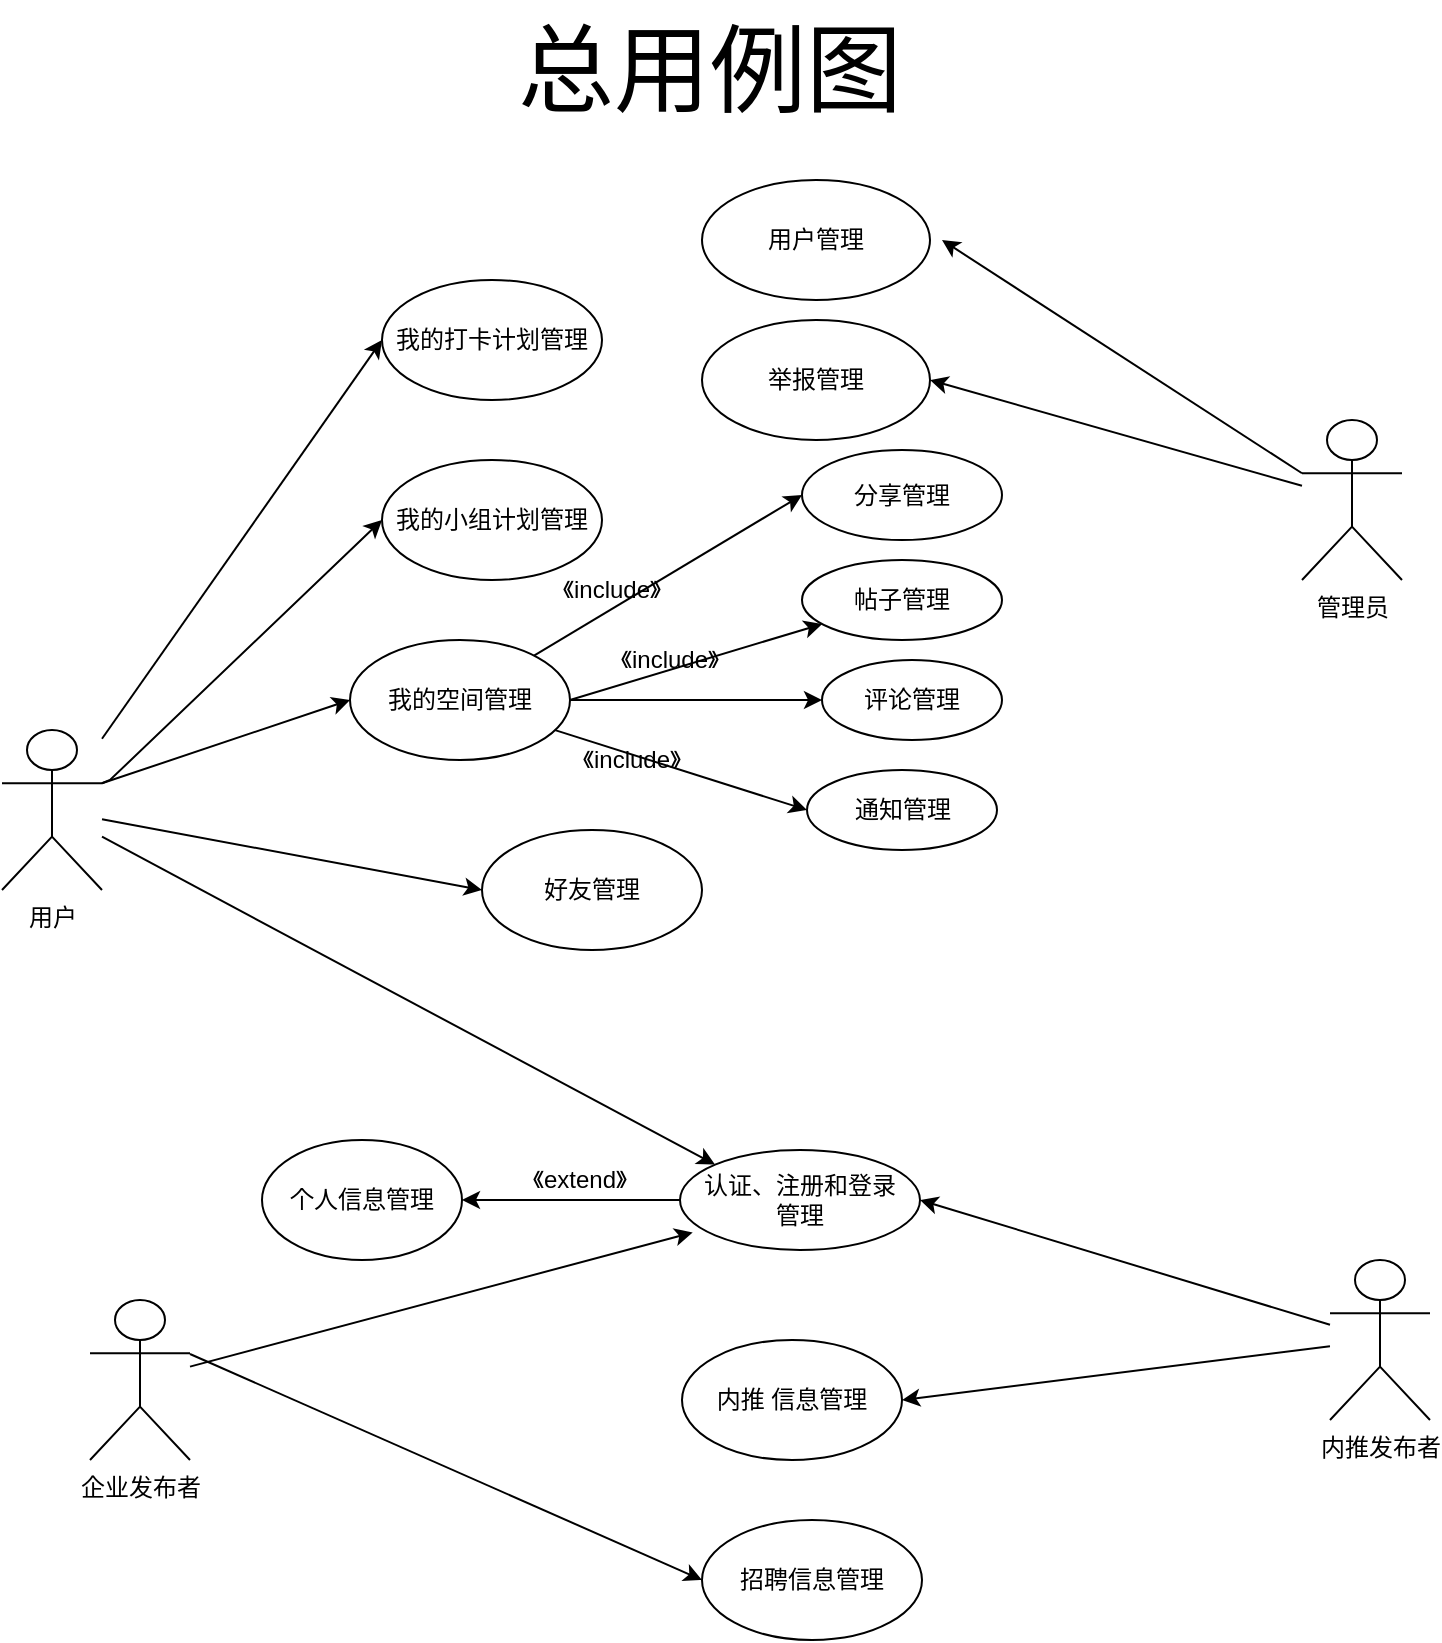<mxfile version="14.5.8" type="github">
  <diagram id="uvVW9SDemNI-UoUv-yKr" name="Page-1">
    <mxGraphModel dx="1278" dy="448" grid="1" gridSize="10" guides="1" tooltips="1" connect="1" arrows="1" fold="1" page="1" pageScale="1" pageWidth="827" pageHeight="1169" math="0" shadow="0">
      <root>
        <mxCell id="0" />
        <mxCell id="1" parent="0" />
        <mxCell id="_lTUoQ3NWMS2zJfd0ZNj-64" value="&lt;font style=&quot;font-size: 48px&quot;&gt;总用例图&lt;/font&gt;" style="text;html=1;strokeColor=none;fillColor=none;align=center;verticalAlign=middle;whiteSpace=wrap;rounded=0;" vertex="1" parent="1">
          <mxGeometry x="314" y="40" width="200" height="70" as="geometry" />
        </mxCell>
        <mxCell id="_lTUoQ3NWMS2zJfd0ZNj-85" style="edgeStyle=none;rounded=0;orthogonalLoop=1;jettySize=auto;html=1;entryX=0;entryY=0;entryDx=0;entryDy=0;" edge="1" parent="1" source="_lTUoQ3NWMS2zJfd0ZNj-38" target="_lTUoQ3NWMS2zJfd0ZNj-60">
          <mxGeometry relative="1" as="geometry" />
        </mxCell>
        <mxCell id="_lTUoQ3NWMS2zJfd0ZNj-38" value="用户" style="shape=umlActor;verticalLabelPosition=bottom;verticalAlign=top;html=1;" vertex="1" parent="1">
          <mxGeometry x="60" y="405" width="50" height="80" as="geometry" />
        </mxCell>
        <mxCell id="_lTUoQ3NWMS2zJfd0ZNj-39" style="edgeStyle=none;rounded=0;orthogonalLoop=1;jettySize=auto;html=1;entryX=0;entryY=0.5;entryDx=0;entryDy=0;" edge="1" parent="1" target="_lTUoQ3NWMS2zJfd0ZNj-58">
          <mxGeometry x="54" y="155" as="geometry">
            <mxPoint x="154" y="717" as="sourcePoint" />
          </mxGeometry>
        </mxCell>
        <mxCell id="_lTUoQ3NWMS2zJfd0ZNj-42" value="企业发布者" style="shape=umlActor;verticalLabelPosition=bottom;verticalAlign=top;html=1;" vertex="1" parent="1">
          <mxGeometry x="104" y="690" width="50" height="80" as="geometry" />
        </mxCell>
        <mxCell id="_lTUoQ3NWMS2zJfd0ZNj-46" value="内推发布者" style="shape=umlActor;verticalLabelPosition=bottom;verticalAlign=top;html=1;" vertex="1" parent="1">
          <mxGeometry x="724" y="670" width="50" height="80" as="geometry" />
        </mxCell>
        <mxCell id="_lTUoQ3NWMS2zJfd0ZNj-73" style="edgeStyle=none;rounded=0;orthogonalLoop=1;jettySize=auto;html=1;exitX=0;exitY=0.333;exitDx=0;exitDy=0;exitPerimeter=0;" edge="1" parent="1" source="_lTUoQ3NWMS2zJfd0ZNj-47">
          <mxGeometry relative="1" as="geometry">
            <mxPoint x="530" y="160" as="targetPoint" />
          </mxGeometry>
        </mxCell>
        <mxCell id="_lTUoQ3NWMS2zJfd0ZNj-74" style="edgeStyle=none;rounded=0;orthogonalLoop=1;jettySize=auto;html=1;entryX=1;entryY=0.5;entryDx=0;entryDy=0;" edge="1" parent="1" source="_lTUoQ3NWMS2zJfd0ZNj-47" target="_lTUoQ3NWMS2zJfd0ZNj-69">
          <mxGeometry relative="1" as="geometry" />
        </mxCell>
        <mxCell id="_lTUoQ3NWMS2zJfd0ZNj-47" value="管理员" style="shape=umlActor;verticalLabelPosition=bottom;verticalAlign=top;html=1;" vertex="1" parent="1">
          <mxGeometry x="710" y="250" width="50" height="80" as="geometry" />
        </mxCell>
        <mxCell id="_lTUoQ3NWMS2zJfd0ZNj-48" value="帖子管理" style="ellipse;whiteSpace=wrap;html=1;" vertex="1" parent="1">
          <mxGeometry x="460" y="320" width="100" height="40" as="geometry" />
        </mxCell>
        <mxCell id="_lTUoQ3NWMS2zJfd0ZNj-49" value="分享管理" style="ellipse;whiteSpace=wrap;html=1;" vertex="1" parent="1">
          <mxGeometry x="460" y="265" width="100" height="45" as="geometry" />
        </mxCell>
        <mxCell id="_lTUoQ3NWMS2zJfd0ZNj-50" value="评论管理" style="ellipse;whiteSpace=wrap;html=1;" vertex="1" parent="1">
          <mxGeometry x="470" y="370" width="90" height="40" as="geometry" />
        </mxCell>
        <mxCell id="_lTUoQ3NWMS2zJfd0ZNj-51" style="edgeStyle=none;rounded=0;orthogonalLoop=1;jettySize=auto;html=1;exitX=1;exitY=0.5;exitDx=0;exitDy=0;" edge="1" parent="1" source="_lTUoQ3NWMS2zJfd0ZNj-54" target="_lTUoQ3NWMS2zJfd0ZNj-48">
          <mxGeometry x="54" y="155" as="geometry" />
        </mxCell>
        <mxCell id="_lTUoQ3NWMS2zJfd0ZNj-52" style="edgeStyle=none;rounded=0;orthogonalLoop=1;jettySize=auto;html=1;entryX=0;entryY=0.5;entryDx=0;entryDy=0;" edge="1" parent="1" source="_lTUoQ3NWMS2zJfd0ZNj-54" target="_lTUoQ3NWMS2zJfd0ZNj-49">
          <mxGeometry x="54" y="155" as="geometry" />
        </mxCell>
        <mxCell id="_lTUoQ3NWMS2zJfd0ZNj-53" style="edgeStyle=none;rounded=0;orthogonalLoop=1;jettySize=auto;html=1;entryX=0;entryY=0.5;entryDx=0;entryDy=0;" edge="1" parent="1" source="_lTUoQ3NWMS2zJfd0ZNj-54" target="_lTUoQ3NWMS2zJfd0ZNj-50">
          <mxGeometry x="54" y="155" as="geometry" />
        </mxCell>
        <mxCell id="_lTUoQ3NWMS2zJfd0ZNj-84" style="edgeStyle=none;rounded=0;orthogonalLoop=1;jettySize=auto;html=1;entryX=0;entryY=0.5;entryDx=0;entryDy=0;" edge="1" parent="1" source="_lTUoQ3NWMS2zJfd0ZNj-54" target="_lTUoQ3NWMS2zJfd0ZNj-83">
          <mxGeometry relative="1" as="geometry" />
        </mxCell>
        <mxCell id="_lTUoQ3NWMS2zJfd0ZNj-54" value="我的空间管理" style="ellipse;whiteSpace=wrap;html=1;" vertex="1" parent="1">
          <mxGeometry x="234" y="360" width="110" height="60" as="geometry" />
        </mxCell>
        <mxCell id="_lTUoQ3NWMS2zJfd0ZNj-33" style="rounded=0;orthogonalLoop=1;jettySize=auto;html=1;exitX=1;exitY=0.333;exitDx=0;exitDy=0;exitPerimeter=0;entryX=0;entryY=0.5;entryDx=0;entryDy=0;" edge="1" parent="1" source="_lTUoQ3NWMS2zJfd0ZNj-38" target="_lTUoQ3NWMS2zJfd0ZNj-54">
          <mxGeometry x="54" y="155" as="geometry" />
        </mxCell>
        <mxCell id="_lTUoQ3NWMS2zJfd0ZNj-55" value="好友管理" style="ellipse;whiteSpace=wrap;html=1;" vertex="1" parent="1">
          <mxGeometry x="300" y="455" width="110" height="60" as="geometry" />
        </mxCell>
        <mxCell id="_lTUoQ3NWMS2zJfd0ZNj-34" style="edgeStyle=none;rounded=0;orthogonalLoop=1;jettySize=auto;html=1;entryX=0;entryY=0.5;entryDx=0;entryDy=0;" edge="1" parent="1" source="_lTUoQ3NWMS2zJfd0ZNj-38" target="_lTUoQ3NWMS2zJfd0ZNj-55">
          <mxGeometry x="54" y="155" as="geometry" />
        </mxCell>
        <mxCell id="_lTUoQ3NWMS2zJfd0ZNj-56" value="我的打卡计划管理" style="ellipse;whiteSpace=wrap;html=1;" vertex="1" parent="1">
          <mxGeometry x="250" y="180" width="110" height="60" as="geometry" />
        </mxCell>
        <mxCell id="_lTUoQ3NWMS2zJfd0ZNj-35" style="rounded=0;orthogonalLoop=1;jettySize=auto;html=1;entryX=0;entryY=0.5;entryDx=0;entryDy=0;" edge="1" parent="1" source="_lTUoQ3NWMS2zJfd0ZNj-38" target="_lTUoQ3NWMS2zJfd0ZNj-56">
          <mxGeometry x="54" y="155" as="geometry" />
        </mxCell>
        <mxCell id="_lTUoQ3NWMS2zJfd0ZNj-57" value="我的小组计划管理" style="ellipse;whiteSpace=wrap;html=1;" vertex="1" parent="1">
          <mxGeometry x="250" y="270" width="110" height="60" as="geometry" />
        </mxCell>
        <mxCell id="_lTUoQ3NWMS2zJfd0ZNj-36" style="edgeStyle=none;rounded=0;orthogonalLoop=1;jettySize=auto;html=1;exitX=1;exitY=0.333;exitDx=0;exitDy=0;exitPerimeter=0;entryX=0;entryY=0.5;entryDx=0;entryDy=0;" edge="1" parent="1" source="_lTUoQ3NWMS2zJfd0ZNj-38" target="_lTUoQ3NWMS2zJfd0ZNj-57">
          <mxGeometry x="54" y="155" as="geometry">
            <Array as="points">
              <mxPoint x="114" y="430" />
            </Array>
          </mxGeometry>
        </mxCell>
        <mxCell id="_lTUoQ3NWMS2zJfd0ZNj-58" value="招聘信息管理&lt;span style=&quot;color: rgba(0 , 0 , 0 , 0) ; font-family: monospace ; font-size: 0px&quot;&gt;%3CmxGraphModel%3E%3Croot%3E%3CmxCell%20id%3D%220%22%2F%3E%3CmxCell%20id%3D%221%22%20parent%3D%220%22%2F%3E%3CmxCell%20id%3D%222%22%20value%3D%22%E6%88%91%E7%9A%84%E5%B0%8F%E7%BB%84%E8%AE%A1%E5%88%92%E7%AE%A1%E7%90%86%22%20style%3D%22ellipse%3BwhiteSpace%3Dwrap%3Bhtml%3D1%3B%22%20vertex%3D%221%22%20parent%3D%221%22%3E%3CmxGeometry%20x%3D%22210%22%20y%3D%22450%22%20width%3D%22110%22%20height%3D%2260%22%20as%3D%22geometry%22%2F%3E%3C%2FmxCell%3E%3C%2Froot%3E%3C%2FmxGraphModel%3E&lt;/span&gt;" style="ellipse;whiteSpace=wrap;html=1;" vertex="1" parent="1">
          <mxGeometry x="410" y="800" width="110" height="60" as="geometry" />
        </mxCell>
        <mxCell id="_lTUoQ3NWMS2zJfd0ZNj-59" value="内推 信息管理" style="ellipse;whiteSpace=wrap;html=1;" vertex="1" parent="1">
          <mxGeometry x="400" y="710" width="110" height="60" as="geometry" />
        </mxCell>
        <mxCell id="_lTUoQ3NWMS2zJfd0ZNj-44" style="edgeStyle=none;rounded=0;orthogonalLoop=1;jettySize=auto;html=1;entryX=1;entryY=0.5;entryDx=0;entryDy=0;" edge="1" parent="1" source="_lTUoQ3NWMS2zJfd0ZNj-46" target="_lTUoQ3NWMS2zJfd0ZNj-59">
          <mxGeometry x="54" y="155" as="geometry" />
        </mxCell>
        <mxCell id="_lTUoQ3NWMS2zJfd0ZNj-60" value="认证、注册和登录&lt;br&gt;管理" style="ellipse;whiteSpace=wrap;html=1;" vertex="1" parent="1">
          <mxGeometry x="399" y="615" width="120" height="50" as="geometry" />
        </mxCell>
        <mxCell id="_lTUoQ3NWMS2zJfd0ZNj-41" style="edgeStyle=none;rounded=0;orthogonalLoop=1;jettySize=auto;html=1;entryX=0.053;entryY=0.824;entryDx=0;entryDy=0;entryPerimeter=0;" edge="1" parent="1" source="_lTUoQ3NWMS2zJfd0ZNj-42" target="_lTUoQ3NWMS2zJfd0ZNj-60">
          <mxGeometry x="54" y="155" as="geometry" />
        </mxCell>
        <mxCell id="_lTUoQ3NWMS2zJfd0ZNj-43" style="edgeStyle=none;rounded=0;orthogonalLoop=1;jettySize=auto;html=1;entryX=1;entryY=0.5;entryDx=0;entryDy=0;" edge="1" parent="1" source="_lTUoQ3NWMS2zJfd0ZNj-46" target="_lTUoQ3NWMS2zJfd0ZNj-60">
          <mxGeometry x="54" y="155" as="geometry" />
        </mxCell>
        <mxCell id="_lTUoQ3NWMS2zJfd0ZNj-61" value="" style="group" vertex="1" connectable="0" parent="1">
          <mxGeometry x="190" y="610" width="100" height="60" as="geometry" />
        </mxCell>
        <mxCell id="_lTUoQ3NWMS2zJfd0ZNj-62" value="个人信息管理" style="ellipse;whiteSpace=wrap;html=1;" vertex="1" parent="_lTUoQ3NWMS2zJfd0ZNj-61">
          <mxGeometry width="100" height="60" as="geometry" />
        </mxCell>
        <mxCell id="_lTUoQ3NWMS2zJfd0ZNj-63" style="edgeStyle=none;rounded=0;orthogonalLoop=1;jettySize=auto;html=1;exitX=0;exitY=0.5;exitDx=0;exitDy=0;" edge="1" parent="1" source="_lTUoQ3NWMS2zJfd0ZNj-60" target="_lTUoQ3NWMS2zJfd0ZNj-62">
          <mxGeometry x="54" y="155" as="geometry" />
        </mxCell>
        <mxCell id="_lTUoQ3NWMS2zJfd0ZNj-68" value="用户管理" style="ellipse;whiteSpace=wrap;html=1;" vertex="1" parent="1">
          <mxGeometry x="410" y="130" width="114" height="60" as="geometry" />
        </mxCell>
        <mxCell id="_lTUoQ3NWMS2zJfd0ZNj-69" value="举报管理" style="ellipse;whiteSpace=wrap;html=1;" vertex="1" parent="1">
          <mxGeometry x="410" y="200" width="114" height="60" as="geometry" />
        </mxCell>
        <mxCell id="_lTUoQ3NWMS2zJfd0ZNj-78" value="《include》" style="text;html=1;strokeColor=none;fillColor=none;align=center;verticalAlign=middle;whiteSpace=wrap;rounded=0;" vertex="1" parent="1">
          <mxGeometry x="364" y="360" width="60" height="20" as="geometry" />
        </mxCell>
        <mxCell id="_lTUoQ3NWMS2zJfd0ZNj-79" value="《include》" style="text;html=1;strokeColor=none;fillColor=none;align=center;verticalAlign=middle;whiteSpace=wrap;rounded=0;" vertex="1" parent="1">
          <mxGeometry x="330" y="320" width="70" height="30" as="geometry" />
        </mxCell>
        <mxCell id="_lTUoQ3NWMS2zJfd0ZNj-81" value="《include》" style="text;html=1;strokeColor=none;fillColor=none;align=center;verticalAlign=middle;whiteSpace=wrap;rounded=0;" vertex="1" parent="1">
          <mxGeometry x="340" y="405" width="70" height="30" as="geometry" />
        </mxCell>
        <mxCell id="_lTUoQ3NWMS2zJfd0ZNj-82" value="《extend》" style="text;html=1;strokeColor=none;fillColor=none;align=center;verticalAlign=middle;whiteSpace=wrap;rounded=0;" vertex="1" parent="1">
          <mxGeometry x="314" y="615" width="70" height="30" as="geometry" />
        </mxCell>
        <mxCell id="_lTUoQ3NWMS2zJfd0ZNj-83" value="通知管理" style="ellipse;whiteSpace=wrap;html=1;" vertex="1" parent="1">
          <mxGeometry x="462.5" y="425" width="95" height="40" as="geometry" />
        </mxCell>
      </root>
    </mxGraphModel>
  </diagram>
</mxfile>
